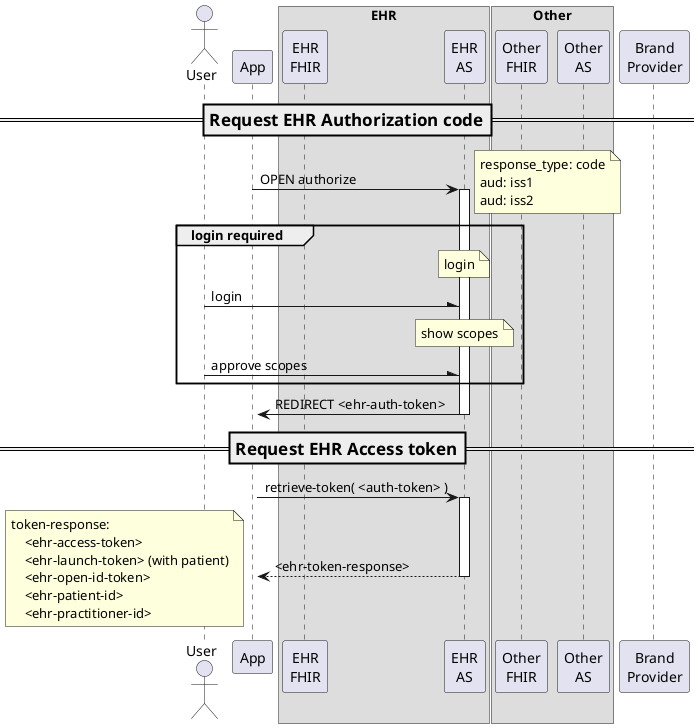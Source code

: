 @startuml

actor User
participant "App" as App
box EHR
    participant  "EHR\nFHIR" as EhrFHIR
    participant  "EHR\nAS" as EhrAS
end box
box Other
    participant  "Other\nFHIR" as OtherFHIR
    participant  "Other\nAS" as OtherAS
end box
participant  "Brand\nProvider" as BrandProvider

=== Request EHR Authorization code ==

EhrAS <- App --: OPEN authorize
    activate EhrAS
    note right
        response_type: code
        aud: iss1
        aud: iss2
    end note
    group login required
        note over EhrAS: login
        User -\ EhrAS: login
    
        note over EhrAS: show scopes
        User -\ EhrAS: approve scopes
end
App <- EhrAS --: REDIRECT <ehr-auth-token>
activate App


=== Request EHR Access token ==
App -> EhrAS ++: retrieve-token( <auth-token> )
App <-- EhrAS --: <ehr-token-response>
note left
    token-response:
        <ehr-access-token>
        <ehr-launch-token> (with patient)
        <ehr-open-id-token> 
        <ehr-patient-id>
        <ehr-practitioner-id>
end note


@enduml